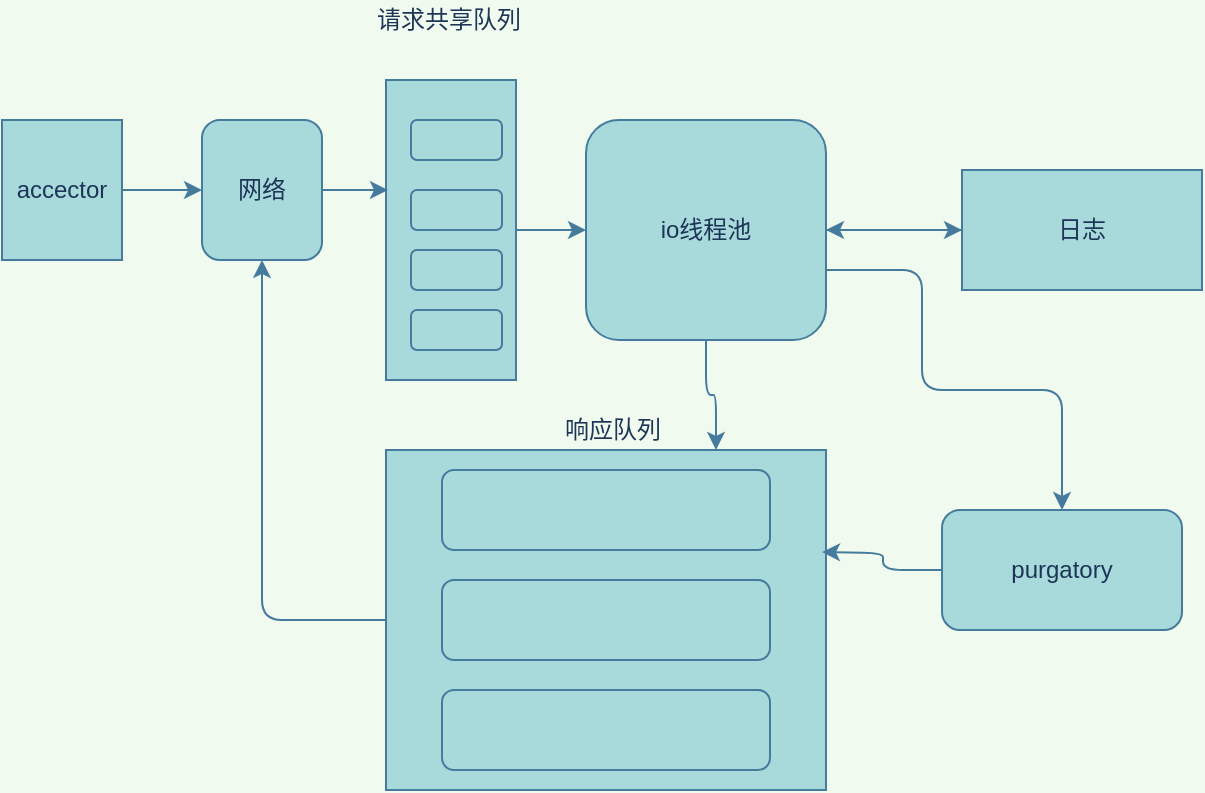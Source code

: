 <mxfile>
    <diagram id="dxtCvouiMVsSFzhPsIbZ" name="第 1 页">
        <mxGraphModel dx="744" dy="258" grid="1" gridSize="10" guides="1" tooltips="1" connect="1" arrows="1" fold="1" page="1" pageScale="1" pageWidth="827" pageHeight="1169" background="#F1FAEE" math="0" shadow="0">
            <root>
                <mxCell id="0"/>
                <mxCell id="1" parent="0"/>
                <mxCell id="14" style="edgeStyle=orthogonalEdgeStyle;curved=0;rounded=1;sketch=0;orthogonalLoop=1;jettySize=auto;html=1;fontColor=#1D3557;strokeColor=#457B9D;fillColor=#A8DADC;entryX=0;entryY=0.5;entryDx=0;entryDy=0;" parent="1" source="2" target="16" edge="1">
                    <mxGeometry relative="1" as="geometry">
                        <mxPoint x="270" y="150" as="targetPoint"/>
                    </mxGeometry>
                </mxCell>
                <mxCell id="2" value="accector" style="rounded=0;whiteSpace=wrap;html=1;sketch=0;fontColor=#1D3557;strokeColor=#457B9D;fillColor=#A8DADC;" parent="1" vertex="1">
                    <mxGeometry x="130" y="105" width="60" height="70" as="geometry"/>
                </mxCell>
                <mxCell id="29" style="edgeStyle=orthogonalEdgeStyle;curved=0;rounded=1;sketch=0;orthogonalLoop=1;jettySize=auto;html=1;fontColor=#1D3557;strokeColor=#457B9D;fillColor=#A8DADC;entryX=0.5;entryY=1;entryDx=0;entryDy=0;" parent="1" source="3" target="16" edge="1">
                    <mxGeometry relative="1" as="geometry">
                        <mxPoint x="160" y="355" as="targetPoint"/>
                    </mxGeometry>
                </mxCell>
                <mxCell id="3" value="" style="rounded=0;whiteSpace=wrap;html=1;sketch=0;fontColor=#1D3557;strokeColor=#457B9D;fillColor=#A8DADC;" parent="1" vertex="1">
                    <mxGeometry x="322" y="270" width="220" height="170" as="geometry"/>
                </mxCell>
                <mxCell id="26" style="edgeStyle=orthogonalEdgeStyle;curved=0;rounded=1;sketch=0;orthogonalLoop=1;jettySize=auto;html=1;fontColor=#1D3557;strokeColor=#457B9D;fillColor=#A8DADC;" parent="1" source="4" edge="1">
                    <mxGeometry relative="1" as="geometry">
                        <mxPoint x="540" y="321" as="targetPoint"/>
                    </mxGeometry>
                </mxCell>
                <mxCell id="4" value="purgatory" style="rounded=1;whiteSpace=wrap;html=1;sketch=0;fontColor=#1D3557;strokeColor=#457B9D;fillColor=#A8DADC;" parent="1" vertex="1">
                    <mxGeometry x="600" y="300" width="120" height="60" as="geometry"/>
                </mxCell>
                <mxCell id="6" style="edgeStyle=orthogonalEdgeStyle;curved=0;rounded=1;sketch=0;orthogonalLoop=1;jettySize=auto;html=1;fontColor=#1D3557;strokeColor=#457B9D;fillColor=#A8DADC;" parent="1" source="5" target="7" edge="1">
                    <mxGeometry relative="1" as="geometry">
                        <mxPoint x="560" y="140" as="targetPoint"/>
                    </mxGeometry>
                </mxCell>
                <mxCell id="24" style="edgeStyle=orthogonalEdgeStyle;curved=0;rounded=1;sketch=0;orthogonalLoop=1;jettySize=auto;html=1;fontColor=#1D3557;strokeColor=#457B9D;fillColor=#A8DADC;entryX=0.5;entryY=0;entryDx=0;entryDy=0;" parent="1" source="5" target="4" edge="1">
                    <mxGeometry relative="1" as="geometry">
                        <mxPoint x="660" y="270" as="targetPoint"/>
                        <Array as="points">
                            <mxPoint x="590" y="180"/>
                            <mxPoint x="590" y="240"/>
                            <mxPoint x="660" y="240"/>
                        </Array>
                    </mxGeometry>
                </mxCell>
                <mxCell id="28" style="edgeStyle=orthogonalEdgeStyle;curved=0;rounded=1;sketch=0;orthogonalLoop=1;jettySize=auto;html=1;entryX=0.75;entryY=0;entryDx=0;entryDy=0;fontColor=#1D3557;strokeColor=#457B9D;fillColor=#A8DADC;" parent="1" source="5" target="3" edge="1">
                    <mxGeometry relative="1" as="geometry"/>
                </mxCell>
                <mxCell id="5" value="io线程池" style="rounded=1;whiteSpace=wrap;html=1;sketch=0;fontColor=#1D3557;strokeColor=#457B9D;fillColor=#A8DADC;" parent="1" vertex="1">
                    <mxGeometry x="422" y="105" width="120" height="110" as="geometry"/>
                </mxCell>
                <mxCell id="23" style="edgeStyle=orthogonalEdgeStyle;curved=0;rounded=1;sketch=0;orthogonalLoop=1;jettySize=auto;html=1;entryX=1;entryY=0.5;entryDx=0;entryDy=0;fontColor=#1D3557;strokeColor=#457B9D;fillColor=#A8DADC;" parent="1" source="7" target="5" edge="1">
                    <mxGeometry relative="1" as="geometry"/>
                </mxCell>
                <mxCell id="7" value="日志" style="rounded=0;whiteSpace=wrap;html=1;sketch=0;fontColor=#1D3557;strokeColor=#457B9D;fillColor=#A8DADC;" parent="1" vertex="1">
                    <mxGeometry x="610" y="130" width="120" height="60" as="geometry"/>
                </mxCell>
                <mxCell id="8" value="响应队列" style="text;html=1;align=center;verticalAlign=middle;resizable=0;points=[];autosize=1;strokeColor=none;fontColor=#1D3557;" parent="1" vertex="1">
                    <mxGeometry x="405" y="250" width="60" height="20" as="geometry"/>
                </mxCell>
                <mxCell id="22" style="edgeStyle=orthogonalEdgeStyle;curved=0;rounded=1;sketch=0;orthogonalLoop=1;jettySize=auto;html=1;entryX=0;entryY=0.5;entryDx=0;entryDy=0;fontColor=#1D3557;strokeColor=#457B9D;fillColor=#A8DADC;" parent="1" source="9" target="5" edge="1">
                    <mxGeometry relative="1" as="geometry"/>
                </mxCell>
                <mxCell id="9" value="" style="rounded=0;whiteSpace=wrap;html=1;sketch=0;fontColor=#1D3557;strokeColor=#457B9D;fillColor=#A8DADC;" parent="1" vertex="1">
                    <mxGeometry x="322" y="85" width="65" height="150" as="geometry"/>
                </mxCell>
                <mxCell id="10" value="请求共享队列" style="text;html=1;strokeColor=none;fillColor=none;align=center;verticalAlign=middle;whiteSpace=wrap;rounded=0;sketch=0;fontColor=#1D3557;" parent="1" vertex="1">
                    <mxGeometry x="310" y="45" width="87" height="20" as="geometry"/>
                </mxCell>
                <mxCell id="11" value="" style="rounded=1;whiteSpace=wrap;html=1;sketch=0;fontColor=#1D3557;strokeColor=#457B9D;fillColor=#A8DADC;" parent="1" vertex="1">
                    <mxGeometry x="350" y="280" width="164" height="40" as="geometry"/>
                </mxCell>
                <mxCell id="12" value="" style="rounded=1;whiteSpace=wrap;html=1;sketch=0;fontColor=#1D3557;strokeColor=#457B9D;fillColor=#A8DADC;" parent="1" vertex="1">
                    <mxGeometry x="350" y="390" width="164" height="40" as="geometry"/>
                </mxCell>
                <mxCell id="13" value="" style="rounded=1;whiteSpace=wrap;html=1;sketch=0;fontColor=#1D3557;strokeColor=#457B9D;fillColor=#A8DADC;" parent="1" vertex="1">
                    <mxGeometry x="350" y="335" width="164" height="40" as="geometry"/>
                </mxCell>
                <mxCell id="17" style="edgeStyle=orthogonalEdgeStyle;curved=0;rounded=1;sketch=0;orthogonalLoop=1;jettySize=auto;html=1;entryX=0.015;entryY=0.367;entryDx=0;entryDy=0;fontColor=#1D3557;strokeColor=#457B9D;fillColor=#A8DADC;entryPerimeter=0;" parent="1" source="16" target="9" edge="1">
                    <mxGeometry relative="1" as="geometry"/>
                </mxCell>
                <mxCell id="16" value="网络" style="rounded=1;whiteSpace=wrap;html=1;sketch=0;fontColor=#1D3557;strokeColor=#457B9D;fillColor=#A8DADC;" parent="1" vertex="1">
                    <mxGeometry x="230" y="105" width="60" height="70" as="geometry"/>
                </mxCell>
                <mxCell id="18" value="" style="rounded=1;whiteSpace=wrap;html=1;sketch=0;fontColor=#1D3557;strokeColor=#457B9D;fillColor=#A8DADC;" parent="1" vertex="1">
                    <mxGeometry x="334.5" y="105" width="45.5" height="20" as="geometry"/>
                </mxCell>
                <mxCell id="19" value="" style="rounded=1;whiteSpace=wrap;html=1;sketch=0;fontColor=#1D3557;strokeColor=#457B9D;fillColor=#A8DADC;" parent="1" vertex="1">
                    <mxGeometry x="334.5" y="140" width="45.5" height="20" as="geometry"/>
                </mxCell>
                <mxCell id="20" value="" style="rounded=1;whiteSpace=wrap;html=1;sketch=0;fontColor=#1D3557;strokeColor=#457B9D;fillColor=#A8DADC;" parent="1" vertex="1">
                    <mxGeometry x="334.5" y="170" width="45.5" height="20" as="geometry"/>
                </mxCell>
                <mxCell id="21" value="" style="rounded=1;whiteSpace=wrap;html=1;sketch=0;fontColor=#1D3557;strokeColor=#457B9D;fillColor=#A8DADC;" parent="1" vertex="1">
                    <mxGeometry x="334.5" y="200" width="45.5" height="20" as="geometry"/>
                </mxCell>
            </root>
        </mxGraphModel>
    </diagram>
</mxfile>